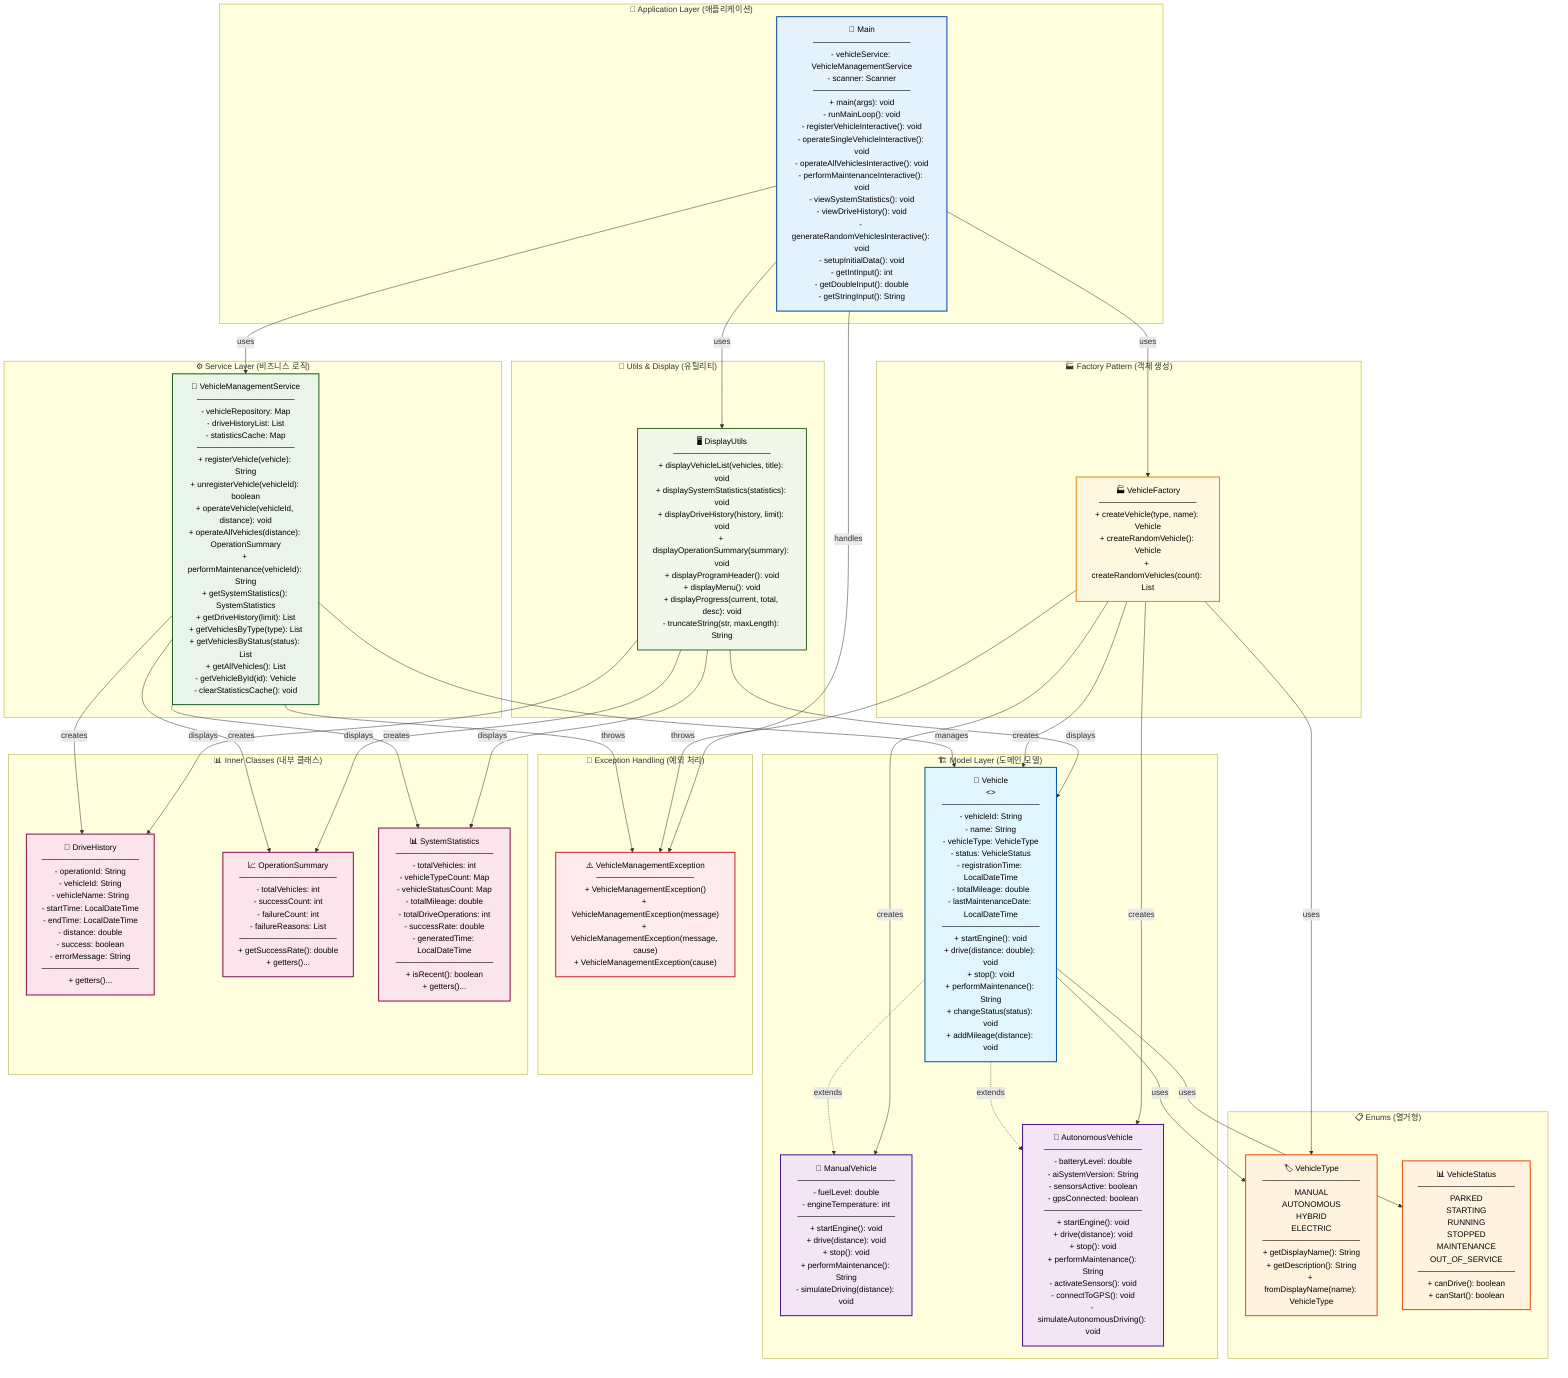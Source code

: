 graph TB
    subgraph "🏗️ Model Layer (도메인 모델)"
        Vehicle["🚗 Vehicle<br/><i><<abstract class>></i><br/>─────────────────<br/>- vehicleId: String<br/>- name: String<br/>- vehicleType: VehicleType<br/>- status: VehicleStatus<br/>- registrationTime: LocalDateTime<br/>- totalMileage: double<br/>- lastMaintenanceDate: LocalDateTime<br/>─────────────────<br/>+ startEngine(): void<br/>+ drive(distance: double): void<br/>+ stop(): void<br/>+ performMaintenance(): String<br/>+ changeStatus(status): void<br/>+ addMileage(distance): void"]
        
        ManualVehicle["🔧 ManualVehicle<br/>─────────────────<br/>- fuelLevel: double<br/>- engineTemperature: int<br/>─────────────────<br/>+ startEngine(): void<br/>+ drive(distance): void<br/>+ stop(): void<br/>+ performMaintenance(): String<br/>- simulateDriving(distance): void"]
        
        AutonomousVehicle["🤖 AutonomousVehicle<br/>─────────────────<br/>- batteryLevel: double<br/>- aiSystemVersion: String<br/>- sensorsActive: boolean<br/>- gpsConnected: boolean<br/>─────────────────<br/>+ startEngine(): void<br/>+ drive(distance): void<br/>+ stop(): void<br/>+ performMaintenance(): String<br/>- activateSensors(): void<br/>- connectToGPS(): void<br/>- simulateAutonomousDriving(): void"]
    end
    
    subgraph "📋 Enums (열거형)"
        VehicleType["🏷️ VehicleType<br/>─────────────────<br/>MANUAL<br/>AUTONOMOUS<br/>HYBRID<br/>ELECTRIC<br/>─────────────────<br/>+ getDisplayName(): String<br/>+ getDescription(): String<br/>+ fromDisplayName(name): VehicleType"]
        
        VehicleStatus["📊 VehicleStatus<br/>─────────────────<br/>PARKED<br/>STARTING<br/>RUNNING<br/>STOPPED<br/>MAINTENANCE<br/>OUT_OF_SERVICE<br/>─────────────────<br/>+ canDrive(): boolean<br/>+ canStart(): boolean"]
    end
    
    subgraph "⚙️ Service Layer (비즈니스 로직)"
        VehicleService["🎯 VehicleManagementService<br/>─────────────────<br/>- vehicleRepository: Map<String, Vehicle><br/>- driveHistoryList: List<DriveHistory><br/>- statisticsCache: Map<String, Object><br/>─────────────────<br/>+ registerVehicle(vehicle): String<br/>+ unregisterVehicle(vehicleId): boolean<br/>+ operateVehicle(vehicleId, distance): void<br/>+ operateAllVehicles(distance): OperationSummary<br/>+ performMaintenance(vehicleId): String<br/>+ getSystemStatistics(): SystemStatistics<br/>+ getDriveHistory(limit): List<DriveHistory><br/>+ getVehiclesByType(type): List<Vehicle><br/>+ getVehiclesByStatus(status): List<Vehicle><br/>+ getAllVehicles(): List<Vehicle><br/>- getVehicleById(id): Vehicle<br/>- clearStatisticsCache(): void"]
    end
    
    subgraph "🏭 Factory Pattern (객체 생성)"
        VehicleFactory["🏭 VehicleFactory<br/>─────────────────<br/>+ createVehicle(type, name): Vehicle<br/>+ createRandomVehicle(): Vehicle<br/>+ createRandomVehicles(count): List<Vehicle>"]
    end
    
    subgraph "🚨 Exception Handling (예외 처리)"
        VehicleException["⚠️ VehicleManagementException<br/>─────────────────<br/>+ VehicleManagementException()<br/>+ VehicleManagementException(message)<br/>+ VehicleManagementException(message, cause)<br/>+ VehicleManagementException(cause)"]
    end
    
    subgraph "🎨 Utils & Display (유틸리티)"
        DisplayUtils["🖥️ DisplayUtils<br/>─────────────────<br/>+ displayVehicleList(vehicles, title): void<br/>+ displaySystemStatistics(statistics): void<br/>+ displayDriveHistory(history, limit): void<br/>+ displayOperationSummary(summary): void<br/>+ displayProgramHeader(): void<br/>+ displayMenu(): void<br/>+ displayProgress(current, total, desc): void<br/>- truncateString(str, maxLength): String"]
    end
    
    subgraph "📱 Application Layer (애플리케이션)"
        Main["🚀 Main<br/>─────────────────<br/>- vehicleService: VehicleManagementService<br/>- scanner: Scanner<br/>─────────────────<br/>+ main(args): void<br/>- runMainLoop(): void<br/>- registerVehicleInteractive(): void<br/>- operateSingleVehicleInteractive(): void<br/>- operateAllVehiclesInteractive(): void<br/>- performMaintenanceInteractive(): void<br/>- viewSystemStatistics(): void<br/>- viewDriveHistory(): void<br/>- generateRandomVehiclesInteractive(): void<br/>- setupInitialData(): void<br/>- getIntInput(): int<br/>- getDoubleInput(): double<br/>- getStringInput(): String"]
    end
    
    subgraph "📊 Inner Classes (내부 클래스)"
        DriveHistory["📝 DriveHistory<br/>─────────────────<br/>- operationId: String<br/>- vehicleId: String<br/>- vehicleName: String<br/>- startTime: LocalDateTime<br/>- endTime: LocalDateTime<br/>- distance: double<br/>- success: boolean<br/>- errorMessage: String<br/>─────────────────<br/>+ getters()..."]
        
        OperationSummary["📈 OperationSummary<br/>─────────────────<br/>- totalVehicles: int<br/>- successCount: int<br/>- failureCount: int<br/>- failureReasons: List<String><br/>─────────────────<br/>+ getSuccessRate(): double<br/>+ getters()..."]
        
        SystemStatistics["📊 SystemStatistics<br/>─────────────────<br/>- totalVehicles: int<br/>- vehicleTypeCount: Map<VehicleType, Long><br/>- vehicleStatusCount: Map<VehicleStatus, Long><br/>- totalMileage: double<br/>- totalDriveOperations: int<br/>- successRate: double<br/>- generatedTime: LocalDateTime<br/>─────────────────<br/>+ isRecent(): boolean<br/>+ getters()..."]
    end
    
    %% 상속 관계 (Inheritance)
    Vehicle -.->|extends| ManualVehicle
    Vehicle -.->|extends| AutonomousVehicle
    
    %% 조합 관계 (Composition)
    Vehicle -->|uses| VehicleType
    Vehicle -->|uses| VehicleStatus
    
    %% 의존 관계 (Dependency)
    VehicleService -->|manages| Vehicle
    VehicleService -->|creates| DriveHistory
    VehicleService -->|creates| OperationSummary
    VehicleService -->|creates| SystemStatistics
    VehicleService -->|throws| VehicleException
    
    VehicleFactory -->|creates| Vehicle
    VehicleFactory -->|creates| ManualVehicle
    VehicleFactory -->|creates| AutonomousVehicle
    VehicleFactory -->|uses| VehicleType
    VehicleFactory -->|throws| VehicleException
    
    Main -->|uses| VehicleService
    Main -->|uses| VehicleFactory
    Main -->|uses| DisplayUtils
    Main -->|handles| VehicleException
    
    DisplayUtils -->|displays| Vehicle
    DisplayUtils -->|displays| SystemStatistics
    DisplayUtils -->|displays| DriveHistory
    DisplayUtils -->|displays| OperationSummary
    
    %% 스타일링
    classDef abstract fill:#e1f5fe,stroke:#01579b,stroke-width:2px,color:#000
    classDef concrete fill:#f3e5f5,stroke:#4a148c,stroke-width:2px,color:#000
    classDef enum fill:#fff3e0,stroke:#e65100,stroke-width:2px,color:#000
    classDef service fill:#e8f5e8,stroke:#1b5e20,stroke-width:2px,color:#000
    classDef factory fill:#fff8e1,stroke:#f57f17,stroke-width:2px,color:#000
    classDef exception fill:#ffebee,stroke:#c62828,stroke-width:2px,color:#000
    classDef util fill:#f1f8e9,stroke:#33691e,stroke-width:2px,color:#000
    classDef main fill:#e3f2fd,stroke:#0d47a1,stroke-width:2px,color:#000
    classDef inner fill:#fce4ec,stroke:#880e4f,stroke-width:2px,color:#000
    
    class Vehicle abstract
    class ManualVehicle,AutonomousVehicle concrete
    class VehicleType,VehicleStatus enum
    class VehicleService service
    class VehicleFactory factory
    class VehicleException exception
    class DisplayUtils util
    class Main main
    class DriveHistory,OperationSummary,SystemStatistics inner